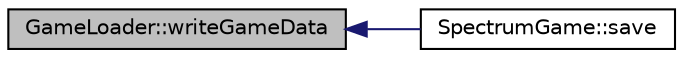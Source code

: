 digraph "GameLoader::writeGameData"
{
  edge [fontname="Helvetica",fontsize="10",labelfontname="Helvetica",labelfontsize="10"];
  node [fontname="Helvetica",fontsize="10",shape=record];
  rankdir="LR";
  Node10 [label="GameLoader::writeGameData",height=0.2,width=0.4,color="black", fillcolor="grey75", style="filled", fontcolor="black"];
  Node10 -> Node11 [dir="back",color="midnightblue",fontsize="10",style="solid"];
  Node11 [label="SpectrumGame::save",height=0.2,width=0.4,color="black", fillcolor="white", style="filled",URL="$class_spectrum_game.html#a55bb099940b204796a5f406b3a69de79",tooltip="Save a game to a file. "];
}
